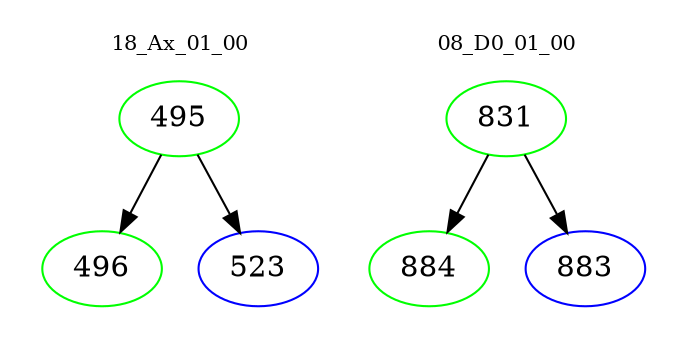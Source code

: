 digraph{
subgraph cluster_0 {
color = white
label = "18_Ax_01_00";
fontsize=10;
T0_495 [label="495", color="green"]
T0_495 -> T0_496 [color="black"]
T0_496 [label="496", color="green"]
T0_495 -> T0_523 [color="black"]
T0_523 [label="523", color="blue"]
}
subgraph cluster_1 {
color = white
label = "08_D0_01_00";
fontsize=10;
T1_831 [label="831", color="green"]
T1_831 -> T1_884 [color="black"]
T1_884 [label="884", color="green"]
T1_831 -> T1_883 [color="black"]
T1_883 [label="883", color="blue"]
}
}
